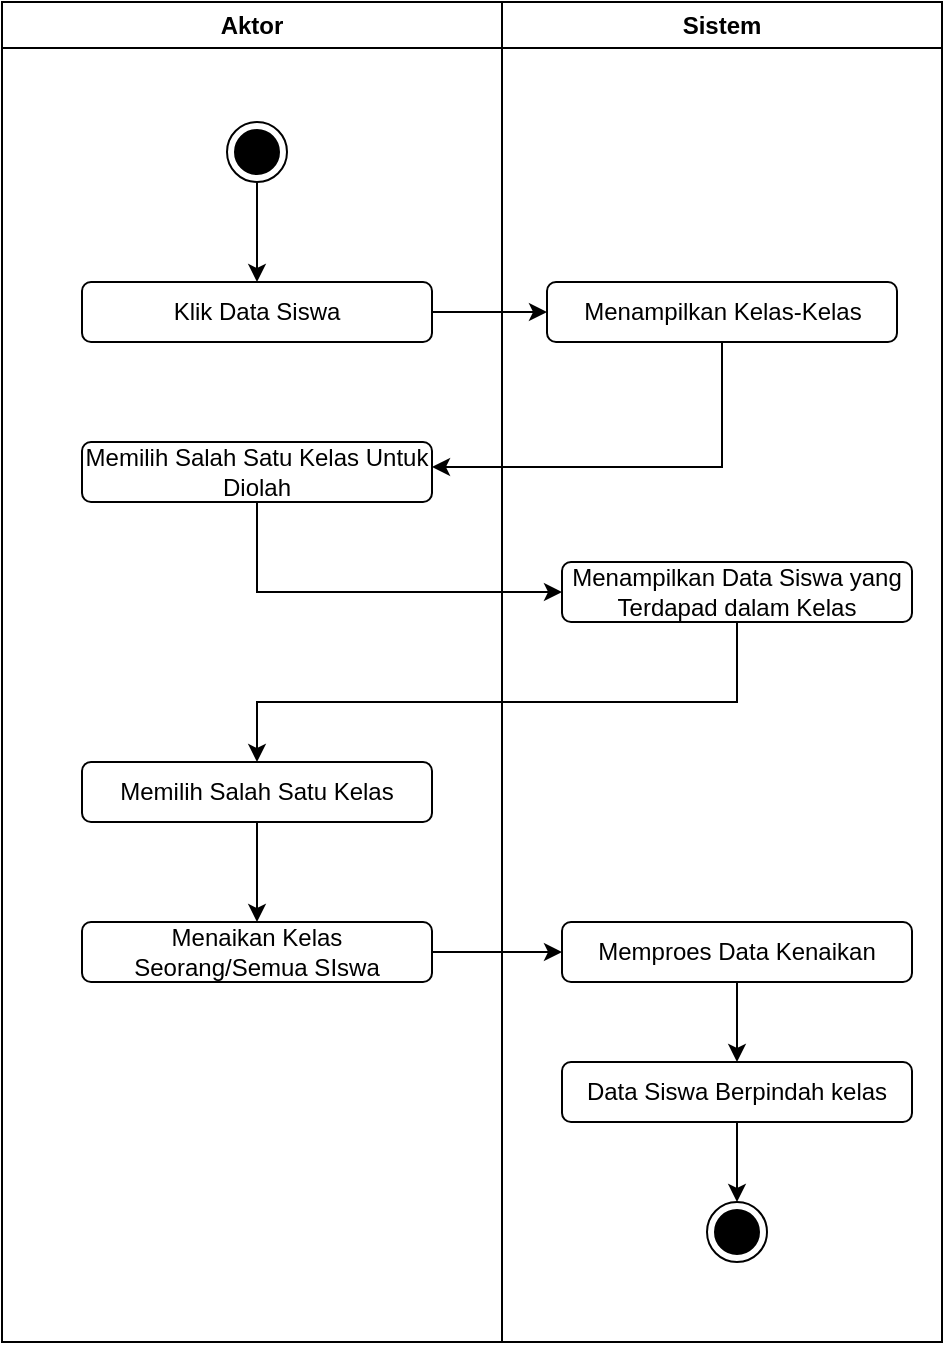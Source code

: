 <mxfile version="21.6.5" type="github">
  <diagram name="Halaman-1" id="gCRWTA8fGLivjzgArllb">
    <mxGraphModel dx="797" dy="746" grid="1" gridSize="10" guides="1" tooltips="1" connect="1" arrows="1" fold="1" page="1" pageScale="1" pageWidth="827" pageHeight="1169" math="0" shadow="0">
      <root>
        <mxCell id="0" />
        <mxCell id="1" parent="0" />
        <mxCell id="ueZs7qdQZzVit6Ox3Mcq-1" value="Aktor" style="swimlane;whiteSpace=wrap;html=1;" vertex="1" parent="1">
          <mxGeometry x="180" y="80" width="250" height="670" as="geometry" />
        </mxCell>
        <mxCell id="ueZs7qdQZzVit6Ox3Mcq-2" style="edgeStyle=orthogonalEdgeStyle;rounded=0;orthogonalLoop=1;jettySize=auto;html=1;entryX=0.5;entryY=0;entryDx=0;entryDy=0;" edge="1" parent="ueZs7qdQZzVit6Ox3Mcq-1" source="ueZs7qdQZzVit6Ox3Mcq-3" target="ueZs7qdQZzVit6Ox3Mcq-4">
          <mxGeometry relative="1" as="geometry" />
        </mxCell>
        <mxCell id="ueZs7qdQZzVit6Ox3Mcq-3" value="" style="ellipse;html=1;shape=endState;fillColor=#000000;strokeColor=#000000;" vertex="1" parent="ueZs7qdQZzVit6Ox3Mcq-1">
          <mxGeometry x="112.5" y="60" width="30" height="30" as="geometry" />
        </mxCell>
        <mxCell id="ueZs7qdQZzVit6Ox3Mcq-4" value="Klik Data Siswa" style="rounded=1;whiteSpace=wrap;html=1;" vertex="1" parent="ueZs7qdQZzVit6Ox3Mcq-1">
          <mxGeometry x="40" y="140" width="175" height="30" as="geometry" />
        </mxCell>
        <mxCell id="ueZs7qdQZzVit6Ox3Mcq-5" value="Memilih Salah Satu Kelas Untuk Diolah" style="rounded=1;whiteSpace=wrap;html=1;" vertex="1" parent="ueZs7qdQZzVit6Ox3Mcq-1">
          <mxGeometry x="40" y="220" width="175" height="30" as="geometry" />
        </mxCell>
        <mxCell id="ueZs7qdQZzVit6Ox3Mcq-7" style="edgeStyle=orthogonalEdgeStyle;rounded=0;orthogonalLoop=1;jettySize=auto;html=1;entryX=1;entryY=0.75;entryDx=0;entryDy=0;" edge="1" parent="ueZs7qdQZzVit6Ox3Mcq-1">
          <mxGeometry relative="1" as="geometry">
            <mxPoint x="360" y="160" as="sourcePoint" />
            <mxPoint x="215" y="232.5" as="targetPoint" />
            <Array as="points">
              <mxPoint x="360" y="233" />
            </Array>
          </mxGeometry>
        </mxCell>
        <mxCell id="ueZs7qdQZzVit6Ox3Mcq-33" style="edgeStyle=orthogonalEdgeStyle;rounded=0;orthogonalLoop=1;jettySize=auto;html=1;" edge="1" parent="ueZs7qdQZzVit6Ox3Mcq-1" source="ueZs7qdQZzVit6Ox3Mcq-28" target="ueZs7qdQZzVit6Ox3Mcq-32">
          <mxGeometry relative="1" as="geometry" />
        </mxCell>
        <mxCell id="ueZs7qdQZzVit6Ox3Mcq-28" value="Memilih Salah Satu Kelas" style="rounded=1;whiteSpace=wrap;html=1;" vertex="1" parent="ueZs7qdQZzVit6Ox3Mcq-1">
          <mxGeometry x="40" y="380" width="175" height="30" as="geometry" />
        </mxCell>
        <mxCell id="ueZs7qdQZzVit6Ox3Mcq-32" value="Menaikan Kelas Seorang/Semua SIswa" style="rounded=1;whiteSpace=wrap;html=1;" vertex="1" parent="ueZs7qdQZzVit6Ox3Mcq-1">
          <mxGeometry x="40" y="460" width="175" height="30" as="geometry" />
        </mxCell>
        <mxCell id="ueZs7qdQZzVit6Ox3Mcq-10" value="Sistem" style="swimlane;whiteSpace=wrap;html=1;" vertex="1" parent="1">
          <mxGeometry x="430" y="80" width="220" height="670" as="geometry" />
        </mxCell>
        <mxCell id="ueZs7qdQZzVit6Ox3Mcq-11" value="Menampilkan Kelas-Kelas" style="rounded=1;whiteSpace=wrap;html=1;" vertex="1" parent="ueZs7qdQZzVit6Ox3Mcq-10">
          <mxGeometry x="22.5" y="140" width="175" height="30" as="geometry" />
        </mxCell>
        <mxCell id="ueZs7qdQZzVit6Ox3Mcq-12" value="Menampilkan Data Siswa yang Terdapad dalam Kelas" style="rounded=1;whiteSpace=wrap;html=1;" vertex="1" parent="ueZs7qdQZzVit6Ox3Mcq-10">
          <mxGeometry x="30" y="280" width="175" height="30" as="geometry" />
        </mxCell>
        <mxCell id="ueZs7qdQZzVit6Ox3Mcq-37" style="edgeStyle=orthogonalEdgeStyle;rounded=0;orthogonalLoop=1;jettySize=auto;html=1;" edge="1" parent="ueZs7qdQZzVit6Ox3Mcq-10" source="ueZs7qdQZzVit6Ox3Mcq-34" target="ueZs7qdQZzVit6Ox3Mcq-35">
          <mxGeometry relative="1" as="geometry" />
        </mxCell>
        <mxCell id="ueZs7qdQZzVit6Ox3Mcq-34" value="Memproes Data Kenaikan" style="rounded=1;whiteSpace=wrap;html=1;" vertex="1" parent="ueZs7qdQZzVit6Ox3Mcq-10">
          <mxGeometry x="30" y="460" width="175" height="30" as="geometry" />
        </mxCell>
        <mxCell id="ueZs7qdQZzVit6Ox3Mcq-39" style="edgeStyle=orthogonalEdgeStyle;rounded=0;orthogonalLoop=1;jettySize=auto;html=1;" edge="1" parent="ueZs7qdQZzVit6Ox3Mcq-10" source="ueZs7qdQZzVit6Ox3Mcq-35" target="ueZs7qdQZzVit6Ox3Mcq-38">
          <mxGeometry relative="1" as="geometry" />
        </mxCell>
        <mxCell id="ueZs7qdQZzVit6Ox3Mcq-35" value="Data Siswa Berpindah kelas" style="rounded=1;whiteSpace=wrap;html=1;" vertex="1" parent="ueZs7qdQZzVit6Ox3Mcq-10">
          <mxGeometry x="30" y="530" width="175" height="30" as="geometry" />
        </mxCell>
        <mxCell id="ueZs7qdQZzVit6Ox3Mcq-38" value="" style="ellipse;html=1;shape=endState;fillColor=#000000;strokeColor=#000000;" vertex="1" parent="ueZs7qdQZzVit6Ox3Mcq-10">
          <mxGeometry x="102.5" y="600" width="30" height="30" as="geometry" />
        </mxCell>
        <mxCell id="ueZs7qdQZzVit6Ox3Mcq-23" style="edgeStyle=orthogonalEdgeStyle;rounded=0;orthogonalLoop=1;jettySize=auto;html=1;exitX=1;exitY=0.5;exitDx=0;exitDy=0;entryX=0;entryY=0.5;entryDx=0;entryDy=0;" edge="1" parent="1" source="ueZs7qdQZzVit6Ox3Mcq-4" target="ueZs7qdQZzVit6Ox3Mcq-11">
          <mxGeometry relative="1" as="geometry" />
        </mxCell>
        <mxCell id="ueZs7qdQZzVit6Ox3Mcq-24" style="edgeStyle=orthogonalEdgeStyle;rounded=0;orthogonalLoop=1;jettySize=auto;html=1;exitX=0.5;exitY=1;exitDx=0;exitDy=0;entryX=0;entryY=0.5;entryDx=0;entryDy=0;" edge="1" parent="1" source="ueZs7qdQZzVit6Ox3Mcq-5" target="ueZs7qdQZzVit6Ox3Mcq-12">
          <mxGeometry relative="1" as="geometry" />
        </mxCell>
        <mxCell id="ueZs7qdQZzVit6Ox3Mcq-30" style="edgeStyle=orthogonalEdgeStyle;rounded=0;orthogonalLoop=1;jettySize=auto;html=1;entryX=0.5;entryY=0;entryDx=0;entryDy=0;" edge="1" parent="1" source="ueZs7qdQZzVit6Ox3Mcq-12" target="ueZs7qdQZzVit6Ox3Mcq-28">
          <mxGeometry relative="1" as="geometry">
            <Array as="points">
              <mxPoint x="548" y="430" />
              <mxPoint x="308" y="430" />
            </Array>
          </mxGeometry>
        </mxCell>
        <mxCell id="ueZs7qdQZzVit6Ox3Mcq-36" style="edgeStyle=orthogonalEdgeStyle;rounded=0;orthogonalLoop=1;jettySize=auto;html=1;" edge="1" parent="1" source="ueZs7qdQZzVit6Ox3Mcq-32" target="ueZs7qdQZzVit6Ox3Mcq-34">
          <mxGeometry relative="1" as="geometry" />
        </mxCell>
      </root>
    </mxGraphModel>
  </diagram>
</mxfile>
